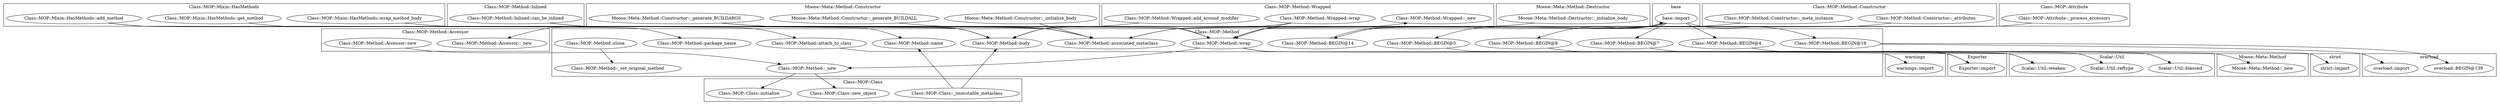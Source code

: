 digraph {
graph [overlap=false]
subgraph cluster_warnings {
	label="warnings";
	"warnings::import";
}
subgraph cluster_Class_MOP_Mixin_HasMethods {
	label="Class::MOP::Mixin::HasMethods";
	"Class::MOP::Mixin::HasMethods::add_method";
	"Class::MOP::Mixin::HasMethods::wrap_method_body";
	"Class::MOP::Mixin::HasMethods::get_method";
}
subgraph cluster_Class_MOP_Method_Inlined {
	label="Class::MOP::Method::Inlined";
	"Class::MOP::Method::Inlined::can_be_inlined";
}
subgraph cluster_Moose_Meta_Method_Constructor {
	label="Moose::Meta::Method::Constructor";
	"Moose::Meta::Method::Constructor::_initialize_body";
	"Moose::Meta::Method::Constructor::_generate_BUILDALL";
	"Moose::Meta::Method::Constructor::_generate_BUILDARGS";
}
subgraph cluster_Scalar_Util {
	label="Scalar::Util";
	"Scalar::Util::reftype";
	"Scalar::Util::blessed";
	"Scalar::Util::weaken";
}
subgraph cluster_Class_MOP_Method_Wrapped {
	label="Class::MOP::Method::Wrapped";
	"Class::MOP::Method::Wrapped::add_around_modifier";
	"Class::MOP::Method::Wrapped::wrap";
	"Class::MOP::Method::Wrapped::_new";
}
subgraph cluster_Moose_Meta_Method_Destructor {
	label="Moose::Meta::Method::Destructor";
	"Moose::Meta::Method::Destructor::_initialize_body";
}
subgraph cluster_Class_MOP_Method_Accessor {
	label="Class::MOP::Method::Accessor";
	"Class::MOP::Method::Accessor::_new";
	"Class::MOP::Method::Accessor::new";
}
subgraph cluster_base {
	label="base";
	"base::import";
}
subgraph cluster_strict {
	label="strict";
	"strict::import";
}
subgraph cluster_Class_MOP_Class {
	label="Class::MOP::Class";
	"Class::MOP::Class::_immutable_metaclass";
	"Class::MOP::Class::initialize";
	"Class::MOP::Class::new_object";
}
subgraph cluster_Class_MOP_Method_Constructor {
	label="Class::MOP::Method::Constructor";
	"Class::MOP::Method::Constructor::_attributes";
	"Class::MOP::Method::Constructor::_meta_instance";
}
subgraph cluster_Moose_Meta_Method {
	label="Moose::Meta::Method";
	"Moose::Meta::Method::_new";
}
subgraph cluster_Exporter {
	label="Exporter";
	"Exporter::import";
}
subgraph cluster_Class_MOP_Attribute {
	label="Class::MOP::Attribute";
	"Class::MOP::Attribute::_process_accessors";
}
subgraph cluster_overload {
	label="overload";
	"overload::import";
	"overload::BEGIN@139";
}
subgraph cluster_Class_MOP_Method {
	label="Class::MOP::Method";
	"Class::MOP::Method::BEGIN@5";
	"Class::MOP::Method::clone";
	"Class::MOP::Method::body";
	"Class::MOP::Method::_new";
	"Class::MOP::Method::BEGIN@7";
	"Class::MOP::Method::attach_to_class";
	"Class::MOP::Method::wrap";
	"Class::MOP::Method::package_name";
	"Class::MOP::Method::BEGIN@14";
	"Class::MOP::Method::BEGIN@4";
	"Class::MOP::Method::BEGIN@19";
	"Class::MOP::Method::BEGIN@8";
	"Class::MOP::Method::name";
	"Class::MOP::Method::associated_metaclass";
	"Class::MOP::Method::_set_original_method";
}
"Moose::Meta::Method::Constructor::_generate_BUILDALL" -> "Class::MOP::Method::associated_metaclass";
"Moose::Meta::Method::Constructor::_initialize_body" -> "Class::MOP::Method::associated_metaclass";
"Class::MOP::Method::Constructor::_attributes" -> "Class::MOP::Method::associated_metaclass";
"Moose::Meta::Method::Destructor::_initialize_body" -> "Class::MOP::Method::associated_metaclass";
"Class::MOP::Method::Constructor::_meta_instance" -> "Class::MOP::Method::associated_metaclass";
"Class::MOP::Method::Inlined::can_be_inlined" -> "Class::MOP::Method::associated_metaclass";
"Moose::Meta::Method::Constructor::_generate_BUILDARGS" -> "Class::MOP::Method::associated_metaclass";
"Class::MOP::Method::wrap" -> "Class::MOP::Method::Wrapped::_new";
"Class::MOP::Mixin::HasMethods::add_method" -> "Class::MOP::Method::package_name";
"Class::MOP::Attribute::_process_accessors" -> "Class::MOP::Method::wrap";
"Class::MOP::Method::Wrapped::wrap" -> "Class::MOP::Method::wrap";
"Class::MOP::Mixin::HasMethods::wrap_method_body" -> "Class::MOP::Method::wrap";
"base::import" -> "Class::MOP::Method::BEGIN@14";
"Class::MOP::Method::BEGIN@8" -> "Exporter::import";
"Class::MOP::Method::BEGIN@7" -> "Exporter::import";
"base::import" -> "Class::MOP::Method::BEGIN@8";
"Class::MOP::Method::wrap" -> "Class::MOP::Method::Accessor::_new";
"base::import" -> "Class::MOP::Method::BEGIN@19";
"Class::MOP::Method::wrap" -> "Moose::Meta::Method::_new";
"Class::MOP::Method::wrap" -> "Scalar::Util::blessed";
"Class::MOP::Method::BEGIN@19" -> "overload::BEGIN@139";
"Class::MOP::Method::wrap" -> "Scalar::Util::weaken";
"Class::MOP::Method::attach_to_class" -> "Scalar::Util::weaken";
"Class::MOP::Class::_immutable_metaclass" -> "Class::MOP::Method::name";
"Class::MOP::Method::Inlined::can_be_inlined" -> "Class::MOP::Method::name";
"Class::MOP::Method::wrap" -> "Scalar::Util::reftype";
"Class::MOP::Method::wrap" -> "Class::MOP::Method::_new";
"Class::MOP::Method::Accessor::new" -> "Class::MOP::Method::_new";
"Class::MOP::Method::BEGIN@14" -> "base::import";
"Class::MOP::Method::BEGIN@19" -> "overload::import";
"base::import" -> "Class::MOP::Method::BEGIN@5";
"Class::MOP::Method::BEGIN@5" -> "warnings::import";
"Class::MOP::Method::_new" -> "Class::MOP::Class::new_object";
"base::import" -> "Class::MOP::Method::BEGIN@7";
"base::import" -> "Class::MOP::Method::BEGIN@4";
"Class::MOP::Method::clone" -> "Class::MOP::Method::_set_original_method";
"Class::MOP::Method::_new" -> "Class::MOP::Class::initialize";
"Class::MOP::Method::Wrapped::add_around_modifier" -> "Class::MOP::Method::body";
"Class::MOP::Mixin::HasMethods::add_method" -> "Class::MOP::Method::body";
"Class::MOP::Class::_immutable_metaclass" -> "Class::MOP::Method::body";
"Class::MOP::Method::Wrapped::wrap" -> "Class::MOP::Method::body";
"Moose::Meta::Method::Constructor::_generate_BUILDARGS" -> "Class::MOP::Method::body";
"Class::MOP::Mixin::HasMethods::get_method" -> "Class::MOP::Method::body";
"Class::MOP::Mixin::HasMethods::add_method" -> "Class::MOP::Method::attach_to_class";
"Class::MOP::Method::BEGIN@4" -> "strict::import";
}
